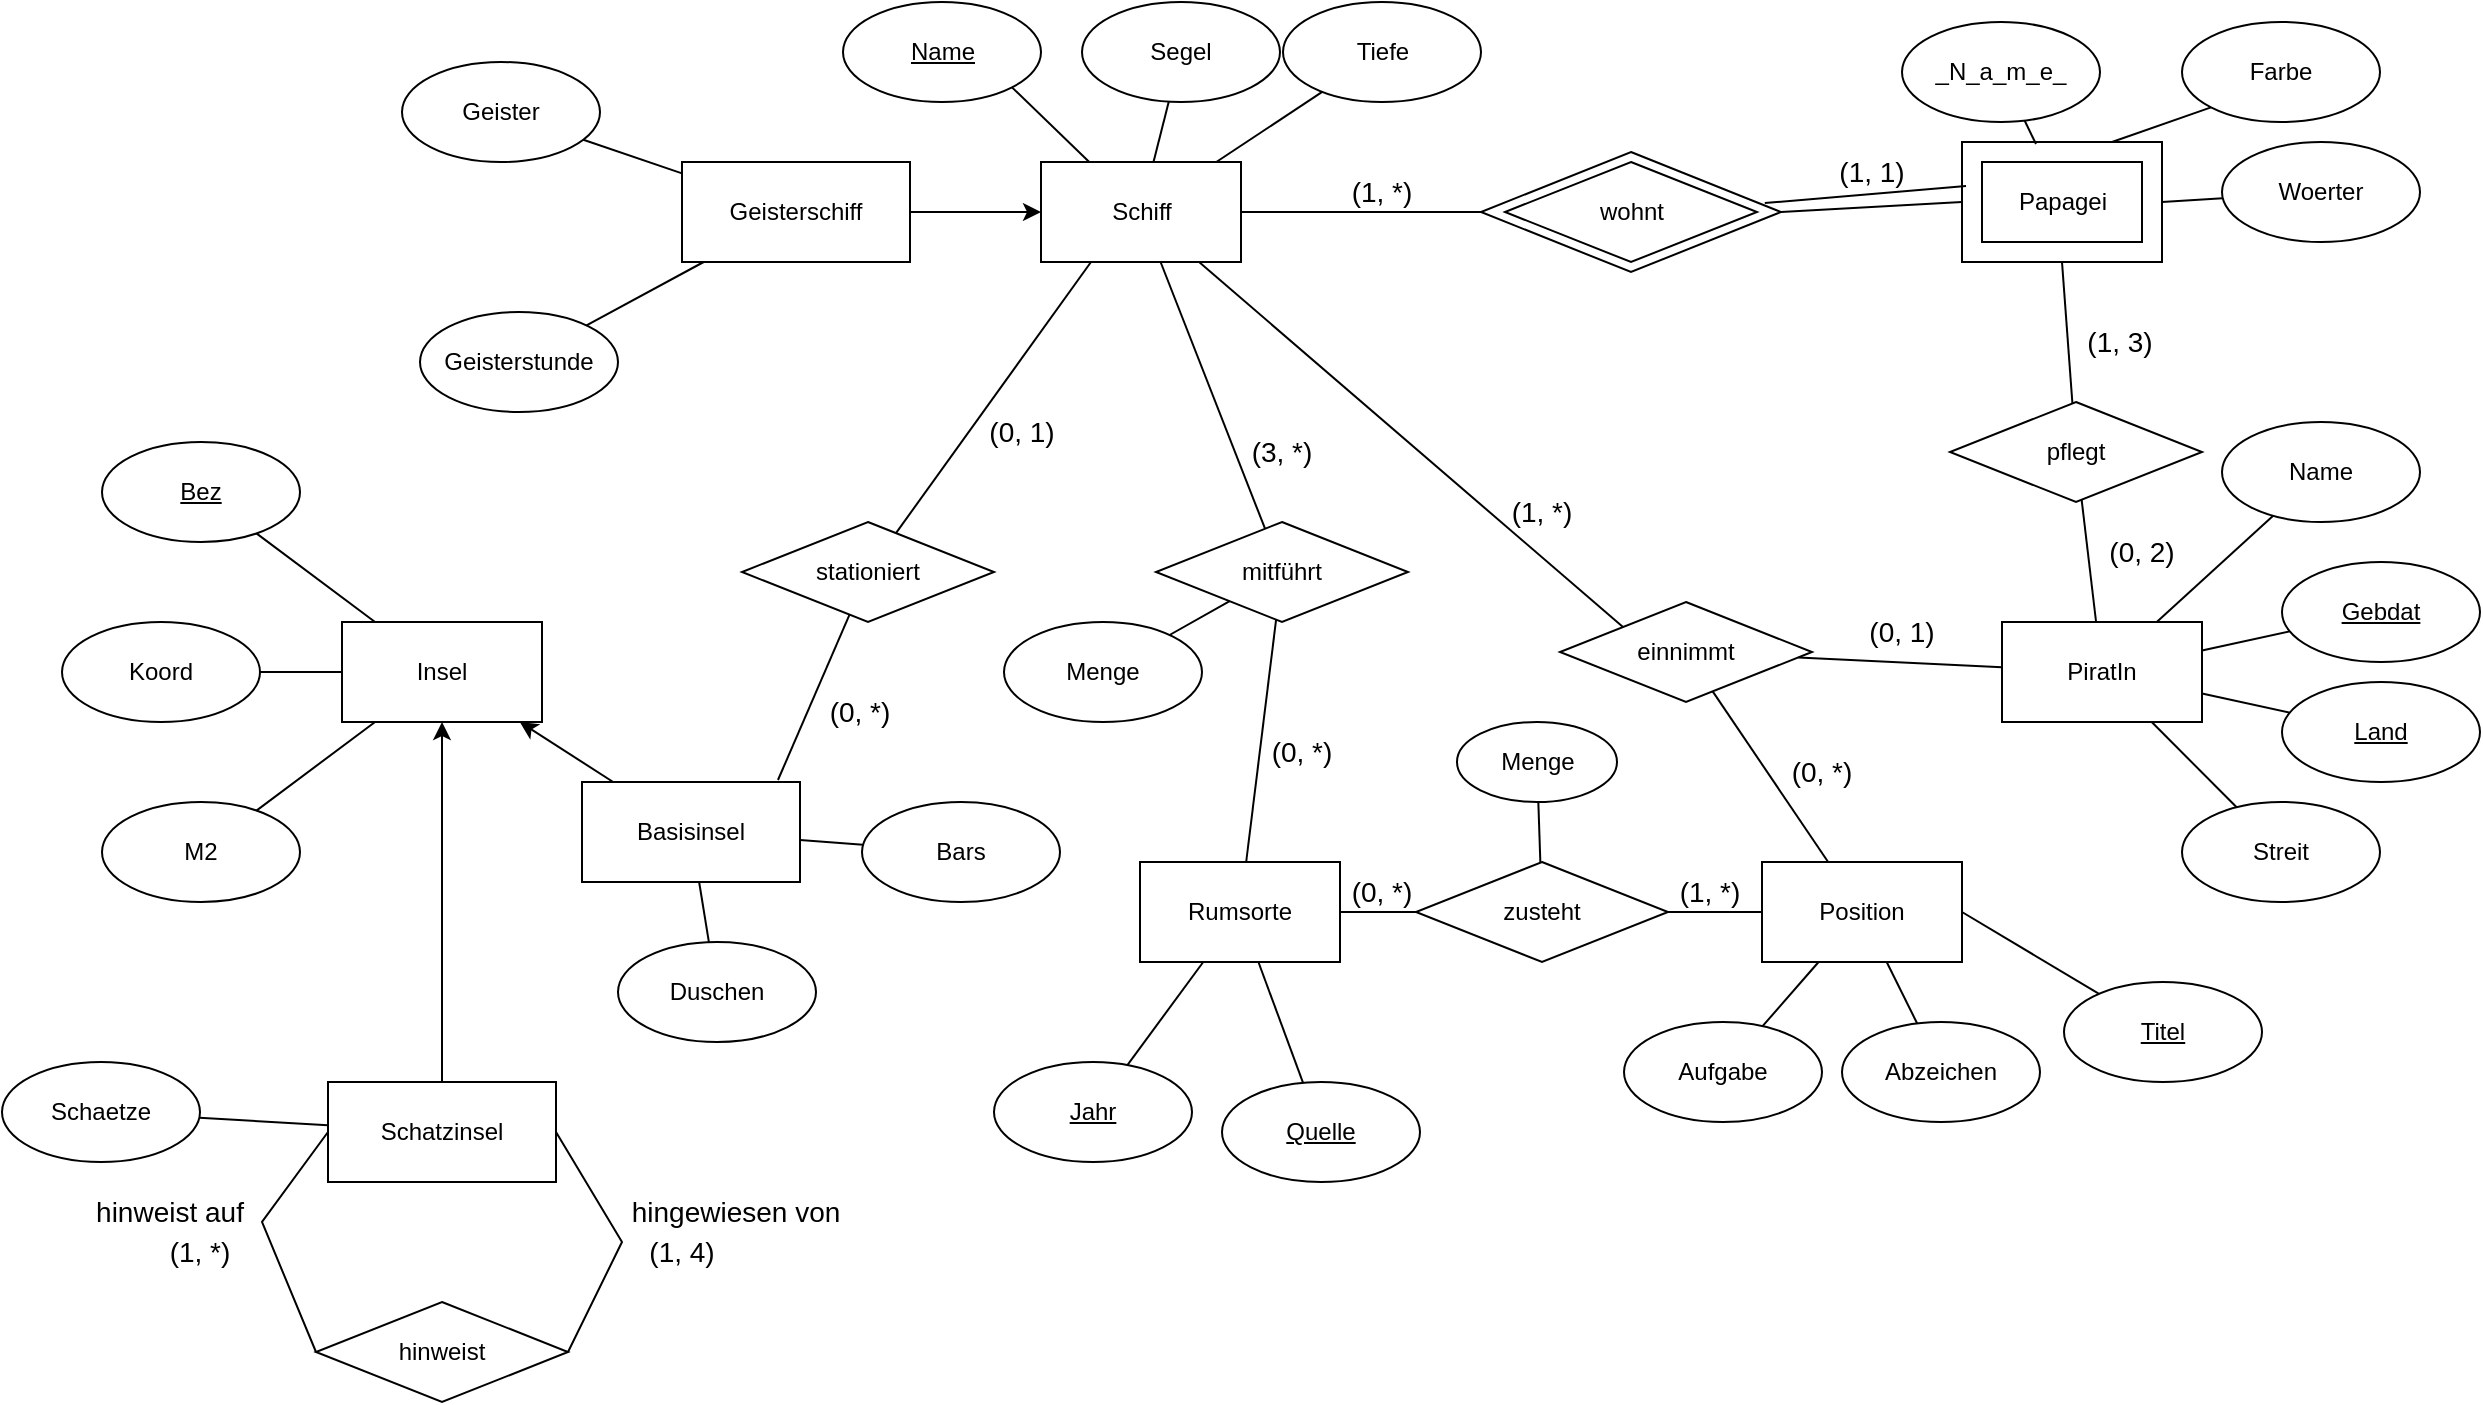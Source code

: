 <mxfile version="21.1.5" type="github">
  <diagram id="C5RBs43oDa-KdzZeNtuy" name="Page-1">
    <mxGraphModel dx="2196" dy="1947" grid="1" gridSize="10" guides="1" tooltips="1" connect="1" arrows="1" fold="1" page="1" pageScale="1" pageWidth="827" pageHeight="1169" math="0" shadow="0">
      <root>
        <mxCell id="WIyWlLk6GJQsqaUBKTNV-0" />
        <mxCell id="WIyWlLk6GJQsqaUBKTNV-1" parent="WIyWlLk6GJQsqaUBKTNV-0" />
        <mxCell id="UyaqefDPUZYXlSPB02nK-0" value="pflegt" style="rhombus;whiteSpace=wrap;html=1;fontSize=12;" parent="WIyWlLk6GJQsqaUBKTNV-1" vertex="1">
          <mxGeometry x="534" y="100" width="126" height="50" as="geometry" />
        </mxCell>
        <mxCell id="UyaqefDPUZYXlSPB02nK-1" value="einnimmt" style="rhombus;whiteSpace=wrap;html=1;fontSize=12;" parent="WIyWlLk6GJQsqaUBKTNV-1" vertex="1">
          <mxGeometry x="339" y="200" width="126" height="50" as="geometry" />
        </mxCell>
        <mxCell id="UyaqefDPUZYXlSPB02nK-2" value="hinweist" style="rhombus;whiteSpace=wrap;html=1;fontSize=12;" parent="WIyWlLk6GJQsqaUBKTNV-1" vertex="1">
          <mxGeometry x="-283" y="550" width="126" height="50" as="geometry" />
        </mxCell>
        <mxCell id="UyaqefDPUZYXlSPB02nK-3" value="mitführt" style="rhombus;whiteSpace=wrap;html=1;fontSize=12;" parent="WIyWlLk6GJQsqaUBKTNV-1" vertex="1">
          <mxGeometry x="137" y="160" width="126" height="50" as="geometry" />
        </mxCell>
        <mxCell id="UyaqefDPUZYXlSPB02nK-5" value="stationiert" style="rhombus;whiteSpace=wrap;html=1;fontSize=12;" parent="WIyWlLk6GJQsqaUBKTNV-1" vertex="1">
          <mxGeometry x="-70" y="160" width="126" height="50" as="geometry" />
        </mxCell>
        <mxCell id="UyaqefDPUZYXlSPB02nK-6" value="Schiff" style="rounded=0;whiteSpace=wrap;html=1;" parent="WIyWlLk6GJQsqaUBKTNV-1" vertex="1">
          <mxGeometry x="79.5" y="-20" width="100" height="50" as="geometry" />
        </mxCell>
        <mxCell id="UyaqefDPUZYXlSPB02nK-8" value="PiratIn" style="rounded=0;whiteSpace=wrap;html=1;" parent="WIyWlLk6GJQsqaUBKTNV-1" vertex="1">
          <mxGeometry x="560" y="210" width="100" height="50" as="geometry" />
        </mxCell>
        <mxCell id="UyaqefDPUZYXlSPB02nK-9" value="Rumsorte" style="rounded=0;whiteSpace=wrap;html=1;" parent="WIyWlLk6GJQsqaUBKTNV-1" vertex="1">
          <mxGeometry x="129" y="330" width="100" height="50" as="geometry" />
        </mxCell>
        <mxCell id="UyaqefDPUZYXlSPB02nK-10" value="Insel" style="rounded=0;whiteSpace=wrap;html=1;" parent="WIyWlLk6GJQsqaUBKTNV-1" vertex="1">
          <mxGeometry x="-270" y="210" width="100" height="50" as="geometry" />
        </mxCell>
        <mxCell id="UyaqefDPUZYXlSPB02nK-11" value="Geisterschiff" style="rounded=0;whiteSpace=wrap;html=1;" parent="WIyWlLk6GJQsqaUBKTNV-1" vertex="1">
          <mxGeometry x="-100" y="-20" width="114" height="50" as="geometry" />
        </mxCell>
        <mxCell id="UyaqefDPUZYXlSPB02nK-12" value="Schatzinsel" style="rounded=0;whiteSpace=wrap;html=1;" parent="WIyWlLk6GJQsqaUBKTNV-1" vertex="1">
          <mxGeometry x="-277" y="440" width="114" height="50" as="geometry" />
        </mxCell>
        <mxCell id="UyaqefDPUZYXlSPB02nK-13" value="Basisinsel" style="rounded=0;whiteSpace=wrap;html=1;" parent="WIyWlLk6GJQsqaUBKTNV-1" vertex="1">
          <mxGeometry x="-150" y="290" width="109" height="50" as="geometry" />
        </mxCell>
        <mxCell id="UyaqefDPUZYXlSPB02nK-14" value="Position" style="rounded=0;whiteSpace=wrap;html=1;" parent="WIyWlLk6GJQsqaUBKTNV-1" vertex="1">
          <mxGeometry x="440" y="330" width="100" height="50" as="geometry" />
        </mxCell>
        <mxCell id="UyaqefDPUZYXlSPB02nK-16" value="Name" style="ellipse;whiteSpace=wrap;html=1;fontStyle=4" parent="WIyWlLk6GJQsqaUBKTNV-1" vertex="1">
          <mxGeometry x="-19.5" y="-100" width="99" height="50" as="geometry" />
        </mxCell>
        <mxCell id="UyaqefDPUZYXlSPB02nK-17" value="Segel" style="ellipse;whiteSpace=wrap;html=1;" parent="WIyWlLk6GJQsqaUBKTNV-1" vertex="1">
          <mxGeometry x="100" y="-100" width="99" height="50" as="geometry" />
        </mxCell>
        <mxCell id="UyaqefDPUZYXlSPB02nK-18" value="Tiefe" style="ellipse;whiteSpace=wrap;html=1;" parent="WIyWlLk6GJQsqaUBKTNV-1" vertex="1">
          <mxGeometry x="200.5" y="-100" width="99" height="50" as="geometry" />
        </mxCell>
        <mxCell id="UyaqefDPUZYXlSPB02nK-19" value="Geister" style="ellipse;whiteSpace=wrap;html=1;" parent="WIyWlLk6GJQsqaUBKTNV-1" vertex="1">
          <mxGeometry x="-240" y="-70" width="99" height="50" as="geometry" />
        </mxCell>
        <mxCell id="UyaqefDPUZYXlSPB02nK-20" value="Geisterstunde" style="ellipse;whiteSpace=wrap;html=1;" parent="WIyWlLk6GJQsqaUBKTNV-1" vertex="1">
          <mxGeometry x="-231" y="55" width="99" height="50" as="geometry" />
        </mxCell>
        <mxCell id="UyaqefDPUZYXlSPB02nK-21" value="" style="endArrow=none;html=1;rounded=0;" parent="WIyWlLk6GJQsqaUBKTNV-1" source="UyaqefDPUZYXlSPB02nK-19" target="UyaqefDPUZYXlSPB02nK-11" edge="1">
          <mxGeometry width="50" height="50" relative="1" as="geometry">
            <mxPoint x="110" y="320" as="sourcePoint" />
            <mxPoint x="160" y="270" as="targetPoint" />
          </mxGeometry>
        </mxCell>
        <mxCell id="UyaqefDPUZYXlSPB02nK-22" value="" style="endArrow=none;html=1;rounded=0;" parent="WIyWlLk6GJQsqaUBKTNV-1" source="UyaqefDPUZYXlSPB02nK-11" target="UyaqefDPUZYXlSPB02nK-20" edge="1">
          <mxGeometry width="50" height="50" relative="1" as="geometry">
            <mxPoint x="-110" y="160" as="sourcePoint" />
            <mxPoint x="-60" y="110" as="targetPoint" />
          </mxGeometry>
        </mxCell>
        <mxCell id="UyaqefDPUZYXlSPB02nK-23" value="" style="endArrow=none;html=1;rounded=0;exitX=1;exitY=1;exitDx=0;exitDy=0;" parent="WIyWlLk6GJQsqaUBKTNV-1" source="UyaqefDPUZYXlSPB02nK-16" target="UyaqefDPUZYXlSPB02nK-6" edge="1">
          <mxGeometry width="50" height="50" relative="1" as="geometry">
            <mxPoint x="170" y="90" as="sourcePoint" />
            <mxPoint x="220" y="40" as="targetPoint" />
          </mxGeometry>
        </mxCell>
        <mxCell id="UyaqefDPUZYXlSPB02nK-24" value="" style="endArrow=none;html=1;rounded=0;" parent="WIyWlLk6GJQsqaUBKTNV-1" source="UyaqefDPUZYXlSPB02nK-17" target="UyaqefDPUZYXlSPB02nK-6" edge="1">
          <mxGeometry width="50" height="50" relative="1" as="geometry">
            <mxPoint x="124.324" y="-37.233" as="sourcePoint" />
            <mxPoint x="180.347" y="10" as="targetPoint" />
          </mxGeometry>
        </mxCell>
        <mxCell id="UyaqefDPUZYXlSPB02nK-25" value="" style="endArrow=none;html=1;rounded=0;" parent="WIyWlLk6GJQsqaUBKTNV-1" source="UyaqefDPUZYXlSPB02nK-18" target="UyaqefDPUZYXlSPB02nK-6" edge="1">
          <mxGeometry width="50" height="50" relative="1" as="geometry">
            <mxPoint x="217.195" y="-30.027" as="sourcePoint" />
            <mxPoint x="212.639" y="10" as="targetPoint" />
          </mxGeometry>
        </mxCell>
        <mxCell id="UyaqefDPUZYXlSPB02nK-26" value="" style="endArrow=classic;html=1;rounded=0;" parent="WIyWlLk6GJQsqaUBKTNV-1" source="UyaqefDPUZYXlSPB02nK-11" target="UyaqefDPUZYXlSPB02nK-6" edge="1">
          <mxGeometry width="50" height="50" relative="1" as="geometry">
            <mxPoint x="170" y="220" as="sourcePoint" />
            <mxPoint x="220" y="170" as="targetPoint" />
          </mxGeometry>
        </mxCell>
        <mxCell id="UyaqefDPUZYXlSPB02nK-27" value="_N_a_m_e_" style="ellipse;whiteSpace=wrap;html=1;fontStyle=0" parent="WIyWlLk6GJQsqaUBKTNV-1" vertex="1">
          <mxGeometry x="510" y="-90" width="99" height="50" as="geometry" />
        </mxCell>
        <mxCell id="UyaqefDPUZYXlSPB02nK-28" value="Farbe" style="ellipse;whiteSpace=wrap;html=1;" parent="WIyWlLk6GJQsqaUBKTNV-1" vertex="1">
          <mxGeometry x="650" y="-90" width="99" height="50" as="geometry" />
        </mxCell>
        <mxCell id="UyaqefDPUZYXlSPB02nK-29" value="Woerter" style="ellipse;whiteSpace=wrap;html=1;" parent="WIyWlLk6GJQsqaUBKTNV-1" vertex="1">
          <mxGeometry x="670" y="-30" width="99" height="50" as="geometry" />
        </mxCell>
        <mxCell id="UyaqefDPUZYXlSPB02nK-31" value="" style="verticalLabelPosition=bottom;verticalAlign=top;html=1;shape=mxgraph.basic.frame;dx=10;whiteSpace=wrap;" parent="WIyWlLk6GJQsqaUBKTNV-1" vertex="1">
          <mxGeometry x="540" y="-30" width="100" height="60" as="geometry" />
        </mxCell>
        <mxCell id="UyaqefDPUZYXlSPB02nK-33" value="Papagei" style="text;html=1;align=center;verticalAlign=middle;resizable=0;points=[];autosize=1;strokeColor=none;fillColor=none;" parent="WIyWlLk6GJQsqaUBKTNV-1" vertex="1">
          <mxGeometry x="555" y="-15" width="70" height="30" as="geometry" />
        </mxCell>
        <mxCell id="UyaqefDPUZYXlSPB02nK-36" value="" style="rhombus;whiteSpace=wrap;html=1;fontSize=12;" parent="WIyWlLk6GJQsqaUBKTNV-1" vertex="1">
          <mxGeometry x="299.5" y="-25" width="150" height="60" as="geometry" />
        </mxCell>
        <mxCell id="oxAXRhUPU-nRe5CdtGqO-5" value="wohnt" style="rhombus;whiteSpace=wrap;html=1;fontSize=12;" parent="WIyWlLk6GJQsqaUBKTNV-1" vertex="1">
          <mxGeometry x="311.5" y="-20" width="126" height="50" as="geometry" />
        </mxCell>
        <mxCell id="UyaqefDPUZYXlSPB02nK-38" value="" style="endArrow=none;html=1;rounded=0;exitX=0.946;exitY=0.426;exitDx=0;exitDy=0;exitPerimeter=0;entryX=0.02;entryY=0.367;entryDx=0;entryDy=0;entryPerimeter=0;" parent="WIyWlLk6GJQsqaUBKTNV-1" source="UyaqefDPUZYXlSPB02nK-36" target="UyaqefDPUZYXlSPB02nK-31" edge="1">
          <mxGeometry width="50" height="50" relative="1" as="geometry">
            <mxPoint x="390" y="180" as="sourcePoint" />
            <mxPoint x="530" y="20" as="targetPoint" />
          </mxGeometry>
        </mxCell>
        <mxCell id="UyaqefDPUZYXlSPB02nK-39" value="" style="endArrow=none;html=1;rounded=0;entryX=0;entryY=0.5;entryDx=0;entryDy=0;entryPerimeter=0;exitX=1;exitY=0.5;exitDx=0;exitDy=0;" parent="WIyWlLk6GJQsqaUBKTNV-1" source="UyaqefDPUZYXlSPB02nK-36" target="UyaqefDPUZYXlSPB02nK-31" edge="1">
          <mxGeometry width="50" height="50" relative="1" as="geometry">
            <mxPoint x="380" y="180" as="sourcePoint" />
            <mxPoint x="430" y="130" as="targetPoint" />
          </mxGeometry>
        </mxCell>
        <mxCell id="UyaqefDPUZYXlSPB02nK-40" value="" style="endArrow=none;html=1;rounded=0;entryX=0;entryY=0.5;entryDx=0;entryDy=0;" parent="WIyWlLk6GJQsqaUBKTNV-1" source="UyaqefDPUZYXlSPB02nK-6" target="UyaqefDPUZYXlSPB02nK-36" edge="1">
          <mxGeometry width="50" height="50" relative="1" as="geometry">
            <mxPoint x="260" y="210" as="sourcePoint" />
            <mxPoint x="310" y="160" as="targetPoint" />
          </mxGeometry>
        </mxCell>
        <mxCell id="UyaqefDPUZYXlSPB02nK-41" value="" style="endArrow=none;html=1;rounded=0;entryX=0.37;entryY=0.017;entryDx=0;entryDy=0;entryPerimeter=0;" parent="WIyWlLk6GJQsqaUBKTNV-1" source="UyaqefDPUZYXlSPB02nK-27" target="UyaqefDPUZYXlSPB02nK-31" edge="1">
          <mxGeometry width="50" height="50" relative="1" as="geometry">
            <mxPoint x="390" y="230" as="sourcePoint" />
            <mxPoint x="440" y="180" as="targetPoint" />
          </mxGeometry>
        </mxCell>
        <mxCell id="UyaqefDPUZYXlSPB02nK-42" value="" style="endArrow=none;html=1;rounded=0;entryX=0;entryY=0;entryDx=75;entryDy=0;entryPerimeter=0;exitX=0;exitY=1;exitDx=0;exitDy=0;" parent="WIyWlLk6GJQsqaUBKTNV-1" source="UyaqefDPUZYXlSPB02nK-28" target="UyaqefDPUZYXlSPB02nK-31" edge="1">
          <mxGeometry width="50" height="50" relative="1" as="geometry">
            <mxPoint x="560.299" y="-30.602" as="sourcePoint" />
            <mxPoint x="577" y="6.02" as="targetPoint" />
          </mxGeometry>
        </mxCell>
        <mxCell id="UyaqefDPUZYXlSPB02nK-43" value="" style="endArrow=none;html=1;rounded=0;entryX=1;entryY=0.5;entryDx=0;entryDy=0;entryPerimeter=0;" parent="WIyWlLk6GJQsqaUBKTNV-1" source="UyaqefDPUZYXlSPB02nK-29" target="UyaqefDPUZYXlSPB02nK-31" edge="1">
          <mxGeometry width="50" height="50" relative="1" as="geometry">
            <mxPoint x="654.676" y="-37.233" as="sourcePoint" />
            <mxPoint x="615" y="5" as="targetPoint" />
          </mxGeometry>
        </mxCell>
        <mxCell id="UyaqefDPUZYXlSPB02nK-44" value="Name" style="ellipse;whiteSpace=wrap;html=1;" parent="WIyWlLk6GJQsqaUBKTNV-1" vertex="1">
          <mxGeometry x="670" y="110" width="99" height="50" as="geometry" />
        </mxCell>
        <mxCell id="UyaqefDPUZYXlSPB02nK-45" value="&lt;u&gt;Gebdat&lt;/u&gt;" style="ellipse;whiteSpace=wrap;html=1;" parent="WIyWlLk6GJQsqaUBKTNV-1" vertex="1">
          <mxGeometry x="700" y="180" width="99" height="50" as="geometry" />
        </mxCell>
        <mxCell id="UyaqefDPUZYXlSPB02nK-46" value="Land" style="ellipse;whiteSpace=wrap;html=1;fontStyle=4" parent="WIyWlLk6GJQsqaUBKTNV-1" vertex="1">
          <mxGeometry x="700" y="240" width="99" height="50" as="geometry" />
        </mxCell>
        <mxCell id="UyaqefDPUZYXlSPB02nK-47" value="Streit" style="ellipse;whiteSpace=wrap;html=1;" parent="WIyWlLk6GJQsqaUBKTNV-1" vertex="1">
          <mxGeometry x="650" y="300" width="99" height="50" as="geometry" />
        </mxCell>
        <mxCell id="UyaqefDPUZYXlSPB02nK-48" value="" style="endArrow=none;html=1;rounded=0;" parent="WIyWlLk6GJQsqaUBKTNV-1" source="UyaqefDPUZYXlSPB02nK-47" target="UyaqefDPUZYXlSPB02nK-8" edge="1">
          <mxGeometry width="50" height="50" relative="1" as="geometry">
            <mxPoint x="500" y="370" as="sourcePoint" />
            <mxPoint x="550" y="320" as="targetPoint" />
          </mxGeometry>
        </mxCell>
        <mxCell id="UyaqefDPUZYXlSPB02nK-49" value="" style="endArrow=none;html=1;rounded=0;" parent="WIyWlLk6GJQsqaUBKTNV-1" source="UyaqefDPUZYXlSPB02nK-46" target="UyaqefDPUZYXlSPB02nK-8" edge="1">
          <mxGeometry width="50" height="50" relative="1" as="geometry">
            <mxPoint x="681.345" y="314.438" as="sourcePoint" />
            <mxPoint x="620" y="270" as="targetPoint" />
          </mxGeometry>
        </mxCell>
        <mxCell id="UyaqefDPUZYXlSPB02nK-50" value="" style="endArrow=none;html=1;rounded=0;" parent="WIyWlLk6GJQsqaUBKTNV-1" source="UyaqefDPUZYXlSPB02nK-45" target="UyaqefDPUZYXlSPB02nK-8" edge="1">
          <mxGeometry width="50" height="50" relative="1" as="geometry">
            <mxPoint x="713.906" y="265.266" as="sourcePoint" />
            <mxPoint x="670" y="255.753" as="targetPoint" />
          </mxGeometry>
        </mxCell>
        <mxCell id="UyaqefDPUZYXlSPB02nK-51" value="" style="endArrow=none;html=1;rounded=0;" parent="WIyWlLk6GJQsqaUBKTNV-1" source="UyaqefDPUZYXlSPB02nK-44" target="UyaqefDPUZYXlSPB02nK-8" edge="1">
          <mxGeometry width="50" height="50" relative="1" as="geometry">
            <mxPoint x="713.906" y="224.734" as="sourcePoint" />
            <mxPoint x="670" y="234.247" as="targetPoint" />
          </mxGeometry>
        </mxCell>
        <mxCell id="UyaqefDPUZYXlSPB02nK-52" value="" style="endArrow=none;html=1;rounded=0;" parent="WIyWlLk6GJQsqaUBKTNV-1" source="UyaqefDPUZYXlSPB02nK-0" target="UyaqefDPUZYXlSPB02nK-8" edge="1">
          <mxGeometry width="50" height="50" relative="1" as="geometry">
            <mxPoint x="500" y="370" as="sourcePoint" />
            <mxPoint x="550" y="320" as="targetPoint" />
          </mxGeometry>
        </mxCell>
        <mxCell id="UyaqefDPUZYXlSPB02nK-53" value="" style="endArrow=none;html=1;rounded=0;entryX=0.5;entryY=1;entryDx=0;entryDy=0;entryPerimeter=0;" parent="WIyWlLk6GJQsqaUBKTNV-1" source="UyaqefDPUZYXlSPB02nK-0" target="UyaqefDPUZYXlSPB02nK-31" edge="1">
          <mxGeometry width="50" height="50" relative="1" as="geometry">
            <mxPoint x="596.152" y="157.559" as="sourcePoint" />
            <mxPoint x="613.182" y="220" as="targetPoint" />
          </mxGeometry>
        </mxCell>
        <mxCell id="UyaqefDPUZYXlSPB02nK-54" value="Titel" style="ellipse;whiteSpace=wrap;html=1;fontStyle=4" parent="WIyWlLk6GJQsqaUBKTNV-1" vertex="1">
          <mxGeometry x="591" y="390" width="99" height="50" as="geometry" />
        </mxCell>
        <mxCell id="UyaqefDPUZYXlSPB02nK-55" value="Abzeichen" style="ellipse;whiteSpace=wrap;html=1;" parent="WIyWlLk6GJQsqaUBKTNV-1" vertex="1">
          <mxGeometry x="480" y="410" width="99" height="50" as="geometry" />
        </mxCell>
        <mxCell id="UyaqefDPUZYXlSPB02nK-56" value="Aufgabe" style="ellipse;whiteSpace=wrap;html=1;" parent="WIyWlLk6GJQsqaUBKTNV-1" vertex="1">
          <mxGeometry x="371" y="410" width="99" height="50" as="geometry" />
        </mxCell>
        <mxCell id="UyaqefDPUZYXlSPB02nK-59" value="" style="endArrow=none;html=1;rounded=0;" parent="WIyWlLk6GJQsqaUBKTNV-1" source="UyaqefDPUZYXlSPB02nK-14" target="UyaqefDPUZYXlSPB02nK-1" edge="1">
          <mxGeometry width="50" height="50" relative="1" as="geometry">
            <mxPoint x="460" y="430" as="sourcePoint" />
            <mxPoint x="510" y="380" as="targetPoint" />
          </mxGeometry>
        </mxCell>
        <mxCell id="UyaqefDPUZYXlSPB02nK-60" value="" style="endArrow=none;html=1;rounded=0;" parent="WIyWlLk6GJQsqaUBKTNV-1" source="UyaqefDPUZYXlSPB02nK-8" target="UyaqefDPUZYXlSPB02nK-1" edge="1">
          <mxGeometry width="50" height="50" relative="1" as="geometry">
            <mxPoint x="603" y="470" as="sourcePoint" />
            <mxPoint x="603" y="410" as="targetPoint" />
          </mxGeometry>
        </mxCell>
        <mxCell id="UyaqefDPUZYXlSPB02nK-61" value="" style="endArrow=none;html=1;rounded=0;exitX=1;exitY=0.5;exitDx=0;exitDy=0;" parent="WIyWlLk6GJQsqaUBKTNV-1" source="UyaqefDPUZYXlSPB02nK-14" target="UyaqefDPUZYXlSPB02nK-54" edge="1">
          <mxGeometry width="50" height="50" relative="1" as="geometry">
            <mxPoint x="380" y="380" as="sourcePoint" />
            <mxPoint x="430" y="330" as="targetPoint" />
          </mxGeometry>
        </mxCell>
        <mxCell id="UyaqefDPUZYXlSPB02nK-62" value="" style="endArrow=none;html=1;rounded=0;" parent="WIyWlLk6GJQsqaUBKTNV-1" source="UyaqefDPUZYXlSPB02nK-55" target="UyaqefDPUZYXlSPB02nK-14" edge="1">
          <mxGeometry width="50" height="50" relative="1" as="geometry">
            <mxPoint x="380" y="380" as="sourcePoint" />
            <mxPoint x="430" y="330" as="targetPoint" />
          </mxGeometry>
        </mxCell>
        <mxCell id="UyaqefDPUZYXlSPB02nK-63" value="" style="endArrow=none;html=1;rounded=0;" parent="WIyWlLk6GJQsqaUBKTNV-1" source="UyaqefDPUZYXlSPB02nK-56" target="UyaqefDPUZYXlSPB02nK-14" edge="1">
          <mxGeometry width="50" height="50" relative="1" as="geometry">
            <mxPoint x="380" y="380" as="sourcePoint" />
            <mxPoint x="430" y="330" as="targetPoint" />
          </mxGeometry>
        </mxCell>
        <mxCell id="UyaqefDPUZYXlSPB02nK-64" value="" style="endArrow=none;html=1;rounded=0;entryX=0;entryY=0;entryDx=0;entryDy=0;" parent="WIyWlLk6GJQsqaUBKTNV-1" source="UyaqefDPUZYXlSPB02nK-6" target="UyaqefDPUZYXlSPB02nK-1" edge="1">
          <mxGeometry width="50" height="50" relative="1" as="geometry">
            <mxPoint x="350" y="380" as="sourcePoint" />
            <mxPoint x="400" y="330" as="targetPoint" />
          </mxGeometry>
        </mxCell>
        <mxCell id="UyaqefDPUZYXlSPB02nK-65" value="Jahr" style="ellipse;whiteSpace=wrap;html=1;fontStyle=4" parent="WIyWlLk6GJQsqaUBKTNV-1" vertex="1">
          <mxGeometry x="56" y="430" width="99" height="50" as="geometry" />
        </mxCell>
        <mxCell id="UyaqefDPUZYXlSPB02nK-66" value="Quelle" style="ellipse;whiteSpace=wrap;html=1;fontStyle=4" parent="WIyWlLk6GJQsqaUBKTNV-1" vertex="1">
          <mxGeometry x="170" y="440" width="99" height="50" as="geometry" />
        </mxCell>
        <mxCell id="UyaqefDPUZYXlSPB02nK-67" value="" style="endArrow=none;html=1;rounded=0;" parent="WIyWlLk6GJQsqaUBKTNV-1" source="UyaqefDPUZYXlSPB02nK-65" target="UyaqefDPUZYXlSPB02nK-9" edge="1">
          <mxGeometry width="50" height="50" relative="1" as="geometry">
            <mxPoint x="350" y="530" as="sourcePoint" />
            <mxPoint x="400" y="480" as="targetPoint" />
          </mxGeometry>
        </mxCell>
        <mxCell id="UyaqefDPUZYXlSPB02nK-68" value="" style="endArrow=none;html=1;rounded=0;" parent="WIyWlLk6GJQsqaUBKTNV-1" source="UyaqefDPUZYXlSPB02nK-66" target="UyaqefDPUZYXlSPB02nK-9" edge="1">
          <mxGeometry width="50" height="50" relative="1" as="geometry">
            <mxPoint x="422.834" y="690.924" as="sourcePoint" />
            <mxPoint x="445.972" y="650" as="targetPoint" />
          </mxGeometry>
        </mxCell>
        <mxCell id="UyaqefDPUZYXlSPB02nK-70" value="Menge" style="ellipse;whiteSpace=wrap;html=1;fontStyle=0" parent="WIyWlLk6GJQsqaUBKTNV-1" vertex="1">
          <mxGeometry x="61" y="210" width="99" height="50" as="geometry" />
        </mxCell>
        <mxCell id="UyaqefDPUZYXlSPB02nK-71" value="" style="endArrow=none;html=1;rounded=0;" parent="WIyWlLk6GJQsqaUBKTNV-1" source="UyaqefDPUZYXlSPB02nK-9" target="UyaqefDPUZYXlSPB02nK-3" edge="1">
          <mxGeometry width="50" height="50" relative="1" as="geometry">
            <mxPoint x="290" y="340" as="sourcePoint" />
            <mxPoint x="340" y="290" as="targetPoint" />
          </mxGeometry>
        </mxCell>
        <mxCell id="UyaqefDPUZYXlSPB02nK-72" value="" style="endArrow=none;html=1;rounded=0;" parent="WIyWlLk6GJQsqaUBKTNV-1" source="UyaqefDPUZYXlSPB02nK-6" target="UyaqefDPUZYXlSPB02nK-3" edge="1">
          <mxGeometry width="50" height="50" relative="1" as="geometry">
            <mxPoint x="240.288" y="300" as="sourcePoint" />
            <mxPoint x="216.471" y="217.432" as="targetPoint" />
          </mxGeometry>
        </mxCell>
        <mxCell id="UyaqefDPUZYXlSPB02nK-73" value="" style="endArrow=none;html=1;rounded=0;" parent="WIyWlLk6GJQsqaUBKTNV-1" source="UyaqefDPUZYXlSPB02nK-70" target="UyaqefDPUZYXlSPB02nK-3" edge="1">
          <mxGeometry width="50" height="50" relative="1" as="geometry">
            <mxPoint x="210" y="60" as="sourcePoint" />
            <mxPoint x="190" y="190" as="targetPoint" />
          </mxGeometry>
        </mxCell>
        <mxCell id="UyaqefDPUZYXlSPB02nK-74" value="zusteht" style="rhombus;whiteSpace=wrap;html=1;fontSize=12;" parent="WIyWlLk6GJQsqaUBKTNV-1" vertex="1">
          <mxGeometry x="267" y="330" width="126" height="50" as="geometry" />
        </mxCell>
        <mxCell id="UyaqefDPUZYXlSPB02nK-78" value="" style="endArrow=none;html=1;rounded=0;" parent="WIyWlLk6GJQsqaUBKTNV-1" source="UyaqefDPUZYXlSPB02nK-74" target="UyaqefDPUZYXlSPB02nK-14" edge="1">
          <mxGeometry width="50" height="50" relative="1" as="geometry">
            <mxPoint x="400" y="340" as="sourcePoint" />
            <mxPoint x="450" y="290" as="targetPoint" />
          </mxGeometry>
        </mxCell>
        <mxCell id="UyaqefDPUZYXlSPB02nK-79" value="" style="endArrow=none;html=1;rounded=0;entryX=1;entryY=0.5;entryDx=0;entryDy=0;" parent="WIyWlLk6GJQsqaUBKTNV-1" source="UyaqefDPUZYXlSPB02nK-74" target="UyaqefDPUZYXlSPB02nK-9" edge="1">
          <mxGeometry width="50" height="50" relative="1" as="geometry">
            <mxPoint x="410" y="325" as="sourcePoint" />
            <mxPoint x="430" y="325" as="targetPoint" />
          </mxGeometry>
        </mxCell>
        <mxCell id="UyaqefDPUZYXlSPB02nK-80" value="Menge" style="ellipse;whiteSpace=wrap;html=1;fontStyle=0" parent="WIyWlLk6GJQsqaUBKTNV-1" vertex="1">
          <mxGeometry x="287.5" y="260" width="80" height="40" as="geometry" />
        </mxCell>
        <mxCell id="UyaqefDPUZYXlSPB02nK-81" value="" style="endArrow=none;html=1;rounded=0;" parent="WIyWlLk6GJQsqaUBKTNV-1" source="UyaqefDPUZYXlSPB02nK-74" target="UyaqefDPUZYXlSPB02nK-80" edge="1">
          <mxGeometry width="50" height="50" relative="1" as="geometry">
            <mxPoint x="400" y="340" as="sourcePoint" />
            <mxPoint x="450" y="290" as="targetPoint" />
          </mxGeometry>
        </mxCell>
        <mxCell id="UyaqefDPUZYXlSPB02nK-82" value="Bez" style="ellipse;whiteSpace=wrap;html=1;fontStyle=4" parent="WIyWlLk6GJQsqaUBKTNV-1" vertex="1">
          <mxGeometry x="-390" y="120" width="99" height="50" as="geometry" />
        </mxCell>
        <mxCell id="UyaqefDPUZYXlSPB02nK-83" value="Koord" style="ellipse;whiteSpace=wrap;html=1;fontStyle=0" parent="WIyWlLk6GJQsqaUBKTNV-1" vertex="1">
          <mxGeometry x="-410" y="210" width="99" height="50" as="geometry" />
        </mxCell>
        <mxCell id="UyaqefDPUZYXlSPB02nK-84" value="M2" style="ellipse;whiteSpace=wrap;html=1;fontStyle=0" parent="WIyWlLk6GJQsqaUBKTNV-1" vertex="1">
          <mxGeometry x="-390" y="300" width="99" height="50" as="geometry" />
        </mxCell>
        <mxCell id="UyaqefDPUZYXlSPB02nK-86" value="" style="endArrow=classic;html=1;rounded=0;" parent="WIyWlLk6GJQsqaUBKTNV-1" source="UyaqefDPUZYXlSPB02nK-12" target="UyaqefDPUZYXlSPB02nK-10" edge="1">
          <mxGeometry width="50" height="50" relative="1" as="geometry">
            <mxPoint x="-80" y="300" as="sourcePoint" />
            <mxPoint x="-30" y="250" as="targetPoint" />
          </mxGeometry>
        </mxCell>
        <mxCell id="UyaqefDPUZYXlSPB02nK-87" value="" style="endArrow=classic;html=1;rounded=0;" parent="WIyWlLk6GJQsqaUBKTNV-1" source="UyaqefDPUZYXlSPB02nK-13" target="UyaqefDPUZYXlSPB02nK-10" edge="1">
          <mxGeometry width="50" height="50" relative="1" as="geometry">
            <mxPoint x="-170.833" y="370" as="sourcePoint" />
            <mxPoint x="-202.167" y="270" as="targetPoint" />
          </mxGeometry>
        </mxCell>
        <mxCell id="UyaqefDPUZYXlSPB02nK-88" value="" style="endArrow=none;html=1;rounded=0;" parent="WIyWlLk6GJQsqaUBKTNV-1" source="UyaqefDPUZYXlSPB02nK-82" target="UyaqefDPUZYXlSPB02nK-10" edge="1">
          <mxGeometry width="50" height="50" relative="1" as="geometry">
            <mxPoint x="-290" y="180" as="sourcePoint" />
            <mxPoint x="-30" y="250" as="targetPoint" />
          </mxGeometry>
        </mxCell>
        <mxCell id="UyaqefDPUZYXlSPB02nK-89" value="" style="endArrow=none;html=1;rounded=0;" parent="WIyWlLk6GJQsqaUBKTNV-1" source="UyaqefDPUZYXlSPB02nK-83" target="UyaqefDPUZYXlSPB02nK-10" edge="1">
          <mxGeometry width="50" height="50" relative="1" as="geometry">
            <mxPoint x="-302.778" y="175.712" as="sourcePoint" />
            <mxPoint x="-243.472" y="220" as="targetPoint" />
          </mxGeometry>
        </mxCell>
        <mxCell id="UyaqefDPUZYXlSPB02nK-90" value="" style="endArrow=none;html=1;rounded=0;" parent="WIyWlLk6GJQsqaUBKTNV-1" source="UyaqefDPUZYXlSPB02nK-84" target="UyaqefDPUZYXlSPB02nK-10" edge="1">
          <mxGeometry width="50" height="50" relative="1" as="geometry">
            <mxPoint x="-301" y="245" as="sourcePoint" />
            <mxPoint x="-260" y="240" as="targetPoint" />
          </mxGeometry>
        </mxCell>
        <mxCell id="UyaqefDPUZYXlSPB02nK-91" value="" style="endArrow=none;html=1;rounded=0;exitX=0.899;exitY=-0.02;exitDx=0;exitDy=0;exitPerimeter=0;" parent="WIyWlLk6GJQsqaUBKTNV-1" source="UyaqefDPUZYXlSPB02nK-13" target="UyaqefDPUZYXlSPB02nK-5" edge="1">
          <mxGeometry width="50" height="50" relative="1" as="geometry">
            <mxPoint y="250" as="sourcePoint" />
            <mxPoint x="50" y="200" as="targetPoint" />
          </mxGeometry>
        </mxCell>
        <mxCell id="UyaqefDPUZYXlSPB02nK-92" value="" style="endArrow=none;html=1;rounded=0;exitX=0.25;exitY=1;exitDx=0;exitDy=0;" parent="WIyWlLk6GJQsqaUBKTNV-1" source="UyaqefDPUZYXlSPB02nK-6" target="UyaqefDPUZYXlSPB02nK-5" edge="1">
          <mxGeometry width="50" height="50" relative="1" as="geometry">
            <mxPoint x="-42.009" y="299" as="sourcePoint" />
            <mxPoint x="-7.059" y="226.008" as="targetPoint" />
          </mxGeometry>
        </mxCell>
        <mxCell id="UyaqefDPUZYXlSPB02nK-93" value="Bars" style="ellipse;whiteSpace=wrap;html=1;fontStyle=0" parent="WIyWlLk6GJQsqaUBKTNV-1" vertex="1">
          <mxGeometry x="-10" y="300" width="99" height="50" as="geometry" />
        </mxCell>
        <mxCell id="UyaqefDPUZYXlSPB02nK-94" value="Duschen" style="ellipse;whiteSpace=wrap;html=1;fontStyle=0" parent="WIyWlLk6GJQsqaUBKTNV-1" vertex="1">
          <mxGeometry x="-132" y="370" width="99" height="50" as="geometry" />
        </mxCell>
        <mxCell id="UyaqefDPUZYXlSPB02nK-95" value="" style="endArrow=none;html=1;rounded=0;" parent="WIyWlLk6GJQsqaUBKTNV-1" source="UyaqefDPUZYXlSPB02nK-13" target="UyaqefDPUZYXlSPB02nK-93" edge="1">
          <mxGeometry width="50" height="50" relative="1" as="geometry">
            <mxPoint y="250" as="sourcePoint" />
            <mxPoint x="50" y="200" as="targetPoint" />
          </mxGeometry>
        </mxCell>
        <mxCell id="UyaqefDPUZYXlSPB02nK-96" value="" style="endArrow=none;html=1;rounded=0;" parent="WIyWlLk6GJQsqaUBKTNV-1" source="UyaqefDPUZYXlSPB02nK-13" target="UyaqefDPUZYXlSPB02nK-94" edge="1">
          <mxGeometry width="50" height="50" relative="1" as="geometry">
            <mxPoint x="-31" y="329.037" as="sourcePoint" />
            <mxPoint x="0.524" y="331.372" as="targetPoint" />
          </mxGeometry>
        </mxCell>
        <mxCell id="UyaqefDPUZYXlSPB02nK-97" value="" style="endArrow=none;html=1;rounded=0;exitX=1;exitY=0.5;exitDx=0;exitDy=0;entryX=1;entryY=0.5;entryDx=0;entryDy=0;" parent="WIyWlLk6GJQsqaUBKTNV-1" source="UyaqefDPUZYXlSPB02nK-2" target="UyaqefDPUZYXlSPB02nK-12" edge="1">
          <mxGeometry width="50" height="50" relative="1" as="geometry">
            <mxPoint x="-90" y="480" as="sourcePoint" />
            <mxPoint x="-160" y="470" as="targetPoint" />
            <Array as="points">
              <mxPoint x="-130" y="520" />
            </Array>
          </mxGeometry>
        </mxCell>
        <mxCell id="UyaqefDPUZYXlSPB02nK-98" value="" style="endArrow=none;html=1;rounded=0;exitX=0;exitY=0.5;exitDx=0;exitDy=0;entryX=0;entryY=0.5;entryDx=0;entryDy=0;" parent="WIyWlLk6GJQsqaUBKTNV-1" source="UyaqefDPUZYXlSPB02nK-2" target="UyaqefDPUZYXlSPB02nK-12" edge="1">
          <mxGeometry width="50" height="50" relative="1" as="geometry">
            <mxPoint x="-90" y="480" as="sourcePoint" />
            <mxPoint x="-40" y="430" as="targetPoint" />
            <Array as="points">
              <mxPoint x="-310" y="510" />
            </Array>
          </mxGeometry>
        </mxCell>
        <mxCell id="UyaqefDPUZYXlSPB02nK-99" value="Schaetze" style="ellipse;whiteSpace=wrap;html=1;fontStyle=0" parent="WIyWlLk6GJQsqaUBKTNV-1" vertex="1">
          <mxGeometry x="-440" y="430" width="99" height="50" as="geometry" />
        </mxCell>
        <mxCell id="UyaqefDPUZYXlSPB02nK-100" value="" style="endArrow=none;html=1;rounded=0;" parent="WIyWlLk6GJQsqaUBKTNV-1" source="UyaqefDPUZYXlSPB02nK-99" target="UyaqefDPUZYXlSPB02nK-12" edge="1">
          <mxGeometry width="50" height="50" relative="1" as="geometry">
            <mxPoint x="-310" y="420" as="sourcePoint" />
            <mxPoint x="-70" y="370" as="targetPoint" />
          </mxGeometry>
        </mxCell>
        <mxCell id="UyaqefDPUZYXlSPB02nK-101" value="(1, *)" style="text;html=1;strokeColor=none;fillColor=none;align=center;verticalAlign=middle;whiteSpace=wrap;rounded=0;fontSize=14;" parent="WIyWlLk6GJQsqaUBKTNV-1" vertex="1">
          <mxGeometry x="220" y="-20" width="60" height="30" as="geometry" />
        </mxCell>
        <mxCell id="UyaqefDPUZYXlSPB02nK-102" value="(1, 1)" style="text;html=1;strokeColor=none;fillColor=none;align=center;verticalAlign=middle;whiteSpace=wrap;rounded=0;fontSize=14;" parent="WIyWlLk6GJQsqaUBKTNV-1" vertex="1">
          <mxGeometry x="465" y="-30" width="60" height="30" as="geometry" />
        </mxCell>
        <mxCell id="UyaqefDPUZYXlSPB02nK-103" value="(1, 3)" style="text;html=1;strokeColor=none;fillColor=none;align=center;verticalAlign=middle;whiteSpace=wrap;rounded=0;fontSize=14;" parent="WIyWlLk6GJQsqaUBKTNV-1" vertex="1">
          <mxGeometry x="589" y="55" width="60" height="30" as="geometry" />
        </mxCell>
        <mxCell id="UyaqefDPUZYXlSPB02nK-104" value="(0, 2)" style="text;html=1;strokeColor=none;fillColor=none;align=center;verticalAlign=middle;whiteSpace=wrap;rounded=0;fontSize=14;" parent="WIyWlLk6GJQsqaUBKTNV-1" vertex="1">
          <mxGeometry x="600" y="160" width="60" height="30" as="geometry" />
        </mxCell>
        <mxCell id="UyaqefDPUZYXlSPB02nK-105" value="(1, *)" style="text;html=1;strokeColor=none;fillColor=none;align=center;verticalAlign=middle;whiteSpace=wrap;rounded=0;fontSize=14;" parent="WIyWlLk6GJQsqaUBKTNV-1" vertex="1">
          <mxGeometry x="300" y="140" width="60" height="30" as="geometry" />
        </mxCell>
        <mxCell id="UyaqefDPUZYXlSPB02nK-106" value="(0, 1)" style="text;html=1;strokeColor=none;fillColor=none;align=center;verticalAlign=middle;whiteSpace=wrap;rounded=0;fontSize=14;" parent="WIyWlLk6GJQsqaUBKTNV-1" vertex="1">
          <mxGeometry x="480" y="200" width="60" height="30" as="geometry" />
        </mxCell>
        <mxCell id="UyaqefDPUZYXlSPB02nK-108" value="(0, *)" style="text;html=1;strokeColor=none;fillColor=none;align=center;verticalAlign=middle;whiteSpace=wrap;rounded=0;fontSize=14;" parent="WIyWlLk6GJQsqaUBKTNV-1" vertex="1">
          <mxGeometry x="440" y="270" width="60" height="30" as="geometry" />
        </mxCell>
        <mxCell id="UyaqefDPUZYXlSPB02nK-109" value="(1, *)" style="text;html=1;strokeColor=none;fillColor=none;align=center;verticalAlign=middle;whiteSpace=wrap;rounded=0;fontSize=14;" parent="WIyWlLk6GJQsqaUBKTNV-1" vertex="1">
          <mxGeometry x="384" y="330" width="60" height="30" as="geometry" />
        </mxCell>
        <mxCell id="UyaqefDPUZYXlSPB02nK-110" value="(0, *)" style="text;html=1;strokeColor=none;fillColor=none;align=center;verticalAlign=middle;whiteSpace=wrap;rounded=0;fontSize=14;" parent="WIyWlLk6GJQsqaUBKTNV-1" vertex="1">
          <mxGeometry x="220" y="330" width="60" height="30" as="geometry" />
        </mxCell>
        <mxCell id="UyaqefDPUZYXlSPB02nK-111" value="(0, *)" style="text;html=1;strokeColor=none;fillColor=none;align=center;verticalAlign=middle;whiteSpace=wrap;rounded=0;fontSize=14;" parent="WIyWlLk6GJQsqaUBKTNV-1" vertex="1">
          <mxGeometry x="179.5" y="260" width="60" height="30" as="geometry" />
        </mxCell>
        <mxCell id="UyaqefDPUZYXlSPB02nK-112" value="(3, *)" style="text;html=1;strokeColor=none;fillColor=none;align=center;verticalAlign=middle;whiteSpace=wrap;rounded=0;fontSize=14;" parent="WIyWlLk6GJQsqaUBKTNV-1" vertex="1">
          <mxGeometry x="170" y="110" width="60" height="30" as="geometry" />
        </mxCell>
        <mxCell id="UyaqefDPUZYXlSPB02nK-113" value="(0, 1)" style="text;html=1;strokeColor=none;fillColor=none;align=center;verticalAlign=middle;whiteSpace=wrap;rounded=0;fontSize=14;" parent="WIyWlLk6GJQsqaUBKTNV-1" vertex="1">
          <mxGeometry x="40" y="100" width="60" height="30" as="geometry" />
        </mxCell>
        <mxCell id="UyaqefDPUZYXlSPB02nK-114" value="(0, *)" style="text;html=1;strokeColor=none;fillColor=none;align=center;verticalAlign=middle;whiteSpace=wrap;rounded=0;fontSize=14;" parent="WIyWlLk6GJQsqaUBKTNV-1" vertex="1">
          <mxGeometry x="-41" y="240" width="60" height="30" as="geometry" />
        </mxCell>
        <mxCell id="UyaqefDPUZYXlSPB02nK-115" value="hingewiesen von" style="text;html=1;strokeColor=none;fillColor=none;align=center;verticalAlign=middle;whiteSpace=wrap;rounded=0;fontSize=14;" parent="WIyWlLk6GJQsqaUBKTNV-1" vertex="1">
          <mxGeometry x="-127.5" y="490" width="107.5" height="30" as="geometry" />
        </mxCell>
        <mxCell id="UyaqefDPUZYXlSPB02nK-116" value="hinweist auf" style="text;html=1;strokeColor=none;fillColor=none;align=center;verticalAlign=middle;whiteSpace=wrap;rounded=0;fontSize=14;" parent="WIyWlLk6GJQsqaUBKTNV-1" vertex="1">
          <mxGeometry x="-401" y="490" width="90" height="30" as="geometry" />
        </mxCell>
        <mxCell id="UyaqefDPUZYXlSPB02nK-117" value="(1, *)" style="text;html=1;strokeColor=none;fillColor=none;align=center;verticalAlign=middle;whiteSpace=wrap;rounded=0;fontSize=14;" parent="WIyWlLk6GJQsqaUBKTNV-1" vertex="1">
          <mxGeometry x="-371" y="510" width="60" height="30" as="geometry" />
        </mxCell>
        <mxCell id="UyaqefDPUZYXlSPB02nK-118" value="(1, 4)" style="text;html=1;strokeColor=none;fillColor=none;align=center;verticalAlign=middle;whiteSpace=wrap;rounded=0;fontSize=14;" parent="WIyWlLk6GJQsqaUBKTNV-1" vertex="1">
          <mxGeometry x="-130" y="510" width="60" height="30" as="geometry" />
        </mxCell>
      </root>
    </mxGraphModel>
  </diagram>
</mxfile>
